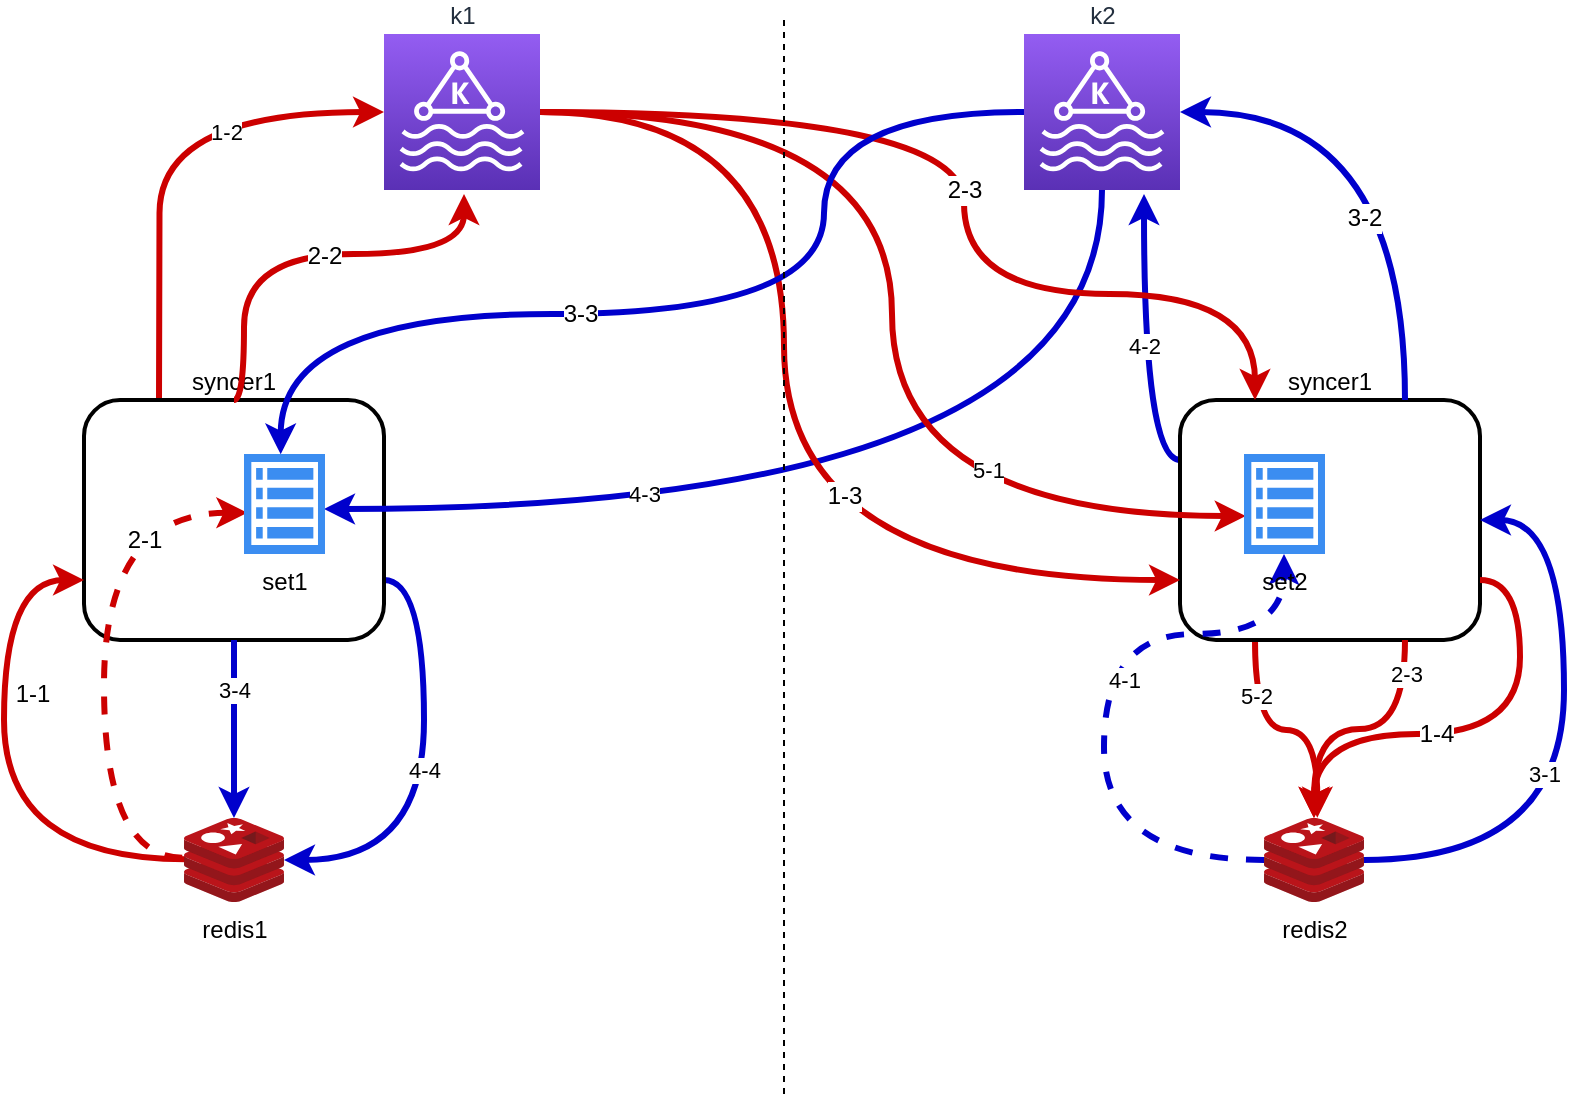 <mxfile version="12.4.2" type="device" pages="1"><diagram id="SN3KwmxZv7X4sYU94N2L" name="第 1 页"><mxGraphModel dx="1185" dy="654" grid="1" gridSize="10" guides="1" tooltips="1" connect="1" arrows="1" fold="1" page="1" pageScale="1" pageWidth="1169" pageHeight="827" math="0" shadow="0"><root><mxCell id="0"/><mxCell id="1" parent="0"/><mxCell id="4s0wS6pEWFubuAvaxaCx-35" value="4-4" style="edgeStyle=orthogonalEdgeStyle;curved=1;rounded=0;orthogonalLoop=1;jettySize=auto;html=1;exitX=1;exitY=0.75;exitDx=0;exitDy=0;strokeWidth=3;fillColor=#d80073;strokeColor=#0000CC;" edge="1" parent="1" source="4s0wS6pEWFubuAvaxaCx-5" target="4s0wS6pEWFubuAvaxaCx-1"><mxGeometry relative="1" as="geometry"><Array as="points"><mxPoint x="420" y="443"/><mxPoint x="420" y="583"/></Array></mxGeometry></mxCell><mxCell id="4s0wS6pEWFubuAvaxaCx-39" value="1-2" style="edgeStyle=orthogonalEdgeStyle;curved=1;rounded=0;orthogonalLoop=1;jettySize=auto;html=1;exitX=0.25;exitY=0;exitDx=0;exitDy=0;strokeWidth=3;fillColor=#d80073;strokeColor=#CC0000;" edge="1" parent="1" source="4s0wS6pEWFubuAvaxaCx-5" target="4s0wS6pEWFubuAvaxaCx-3"><mxGeometry x="0.385" y="-10" relative="1" as="geometry"><mxPoint x="350" y="220" as="targetPoint"/><Array as="points"><mxPoint x="288" y="310"/><mxPoint x="288" y="210"/></Array><mxPoint as="offset"/></mxGeometry></mxCell><mxCell id="4s0wS6pEWFubuAvaxaCx-5" value="syncer1" style="rounded=1;whiteSpace=wrap;html=1;labelPosition=center;verticalLabelPosition=top;align=center;verticalAlign=bottom;strokeWidth=2;" vertex="1" parent="1"><mxGeometry x="250" y="353" width="150" height="120" as="geometry"/></mxCell><mxCell id="4s0wS6pEWFubuAvaxaCx-33" value="4-2" style="edgeStyle=orthogonalEdgeStyle;curved=1;rounded=0;orthogonalLoop=1;jettySize=auto;html=1;exitX=0;exitY=0.25;exitDx=0;exitDy=0;strokeWidth=3;fillColor=#d80073;strokeColor=#0000CC;" edge="1" parent="1" source="4s0wS6pEWFubuAvaxaCx-9"><mxGeometry relative="1" as="geometry"><mxPoint x="780" y="250" as="targetPoint"/><Array as="points"><mxPoint x="780" y="383"/></Array></mxGeometry></mxCell><mxCell id="4s0wS6pEWFubuAvaxaCx-37" value="5-2" style="edgeStyle=orthogonalEdgeStyle;curved=1;rounded=0;orthogonalLoop=1;jettySize=auto;html=1;exitX=0.25;exitY=1;exitDx=0;exitDy=0;entryX=0.533;entryY=-0.004;entryDx=0;entryDy=0;entryPerimeter=0;strokeWidth=3;fillColor=#d80073;strokeColor=#CC0000;" edge="1" parent="1" source="4s0wS6pEWFubuAvaxaCx-9" target="4s0wS6pEWFubuAvaxaCx-2"><mxGeometry x="-0.544" relative="1" as="geometry"><Array as="points"><mxPoint x="836" y="518"/><mxPoint x="867" y="518"/></Array><mxPoint as="offset"/></mxGeometry></mxCell><mxCell id="4s0wS6pEWFubuAvaxaCx-9" value="syncer1" style="rounded=1;whiteSpace=wrap;html=1;labelPosition=center;verticalLabelPosition=top;align=center;verticalAlign=bottom;strokeWidth=2;" vertex="1" parent="1"><mxGeometry x="798" y="353" width="150" height="120" as="geometry"/></mxCell><mxCell id="4s0wS6pEWFubuAvaxaCx-34" value="4-3" style="edgeStyle=orthogonalEdgeStyle;curved=1;rounded=0;orthogonalLoop=1;jettySize=auto;html=1;entryX=0.988;entryY=0.55;entryDx=0;entryDy=0;strokeWidth=3;fillColor=#d80073;strokeColor=#0000CC;entryPerimeter=0;" edge="1" parent="1" source="4s0wS6pEWFubuAvaxaCx-4" target="4s0wS6pEWFubuAvaxaCx-75"><mxGeometry x="0.417" y="-8" relative="1" as="geometry"><Array as="points"><mxPoint x="759" y="408"/></Array><mxPoint as="offset"/></mxGeometry></mxCell><mxCell id="4s0wS6pEWFubuAvaxaCx-4" value="k2&lt;br&gt;" style="outlineConnect=0;fontColor=#232F3E;gradientColor=#945DF2;gradientDirection=north;fillColor=#5A30B5;strokeColor=#ffffff;dashed=0;verticalLabelPosition=top;verticalAlign=bottom;align=center;html=1;fontSize=12;fontStyle=0;aspect=fixed;shape=mxgraph.aws4.resourceIcon;resIcon=mxgraph.aws4.managed_streaming_for_kafka;labelPosition=center;" vertex="1" parent="1"><mxGeometry x="720" y="170" width="78" height="78" as="geometry"/></mxCell><mxCell id="4s0wS6pEWFubuAvaxaCx-30" value="3-4" style="edgeStyle=orthogonalEdgeStyle;curved=1;rounded=0;orthogonalLoop=1;jettySize=auto;html=1;exitX=0.5;exitY=1;exitDx=0;exitDy=0;strokeWidth=3;fillColor=#d80073;strokeColor=#0000CC;" edge="1" parent="1" source="4s0wS6pEWFubuAvaxaCx-5" target="4s0wS6pEWFubuAvaxaCx-1"><mxGeometry x="-0.45" relative="1" as="geometry"><Array as="points"><mxPoint x="325" y="500"/><mxPoint x="325" y="500"/></Array><mxPoint as="offset"/></mxGeometry></mxCell><mxCell id="4s0wS6pEWFubuAvaxaCx-11" style="edgeStyle=orthogonalEdgeStyle;rounded=0;orthogonalLoop=1;jettySize=auto;html=1;entryX=0;entryY=0.75;entryDx=0;entryDy=0;curved=1;exitX=0.017;exitY=0.492;exitDx=0;exitDy=0;exitPerimeter=0;strokeWidth=3;fillColor=#d80073;strokeColor=#CC0000;" edge="1" parent="1" source="4s0wS6pEWFubuAvaxaCx-1" target="4s0wS6pEWFubuAvaxaCx-5"><mxGeometry relative="1" as="geometry"><mxPoint x="335" y="562" as="sourcePoint"/><Array as="points"><mxPoint x="210" y="583"/><mxPoint x="210" y="443"/></Array></mxGeometry></mxCell><mxCell id="4s0wS6pEWFubuAvaxaCx-15" value="1-1" style="text;html=1;align=center;verticalAlign=middle;resizable=0;points=[];;labelBackgroundColor=#ffffff;" vertex="1" connectable="0" parent="4s0wS6pEWFubuAvaxaCx-11"><mxGeometry x="-0.697" y="22" relative="1" as="geometry"><mxPoint x="-35.83" y="-104.67" as="offset"/></mxGeometry></mxCell><mxCell id="4s0wS6pEWFubuAvaxaCx-18" style="edgeStyle=orthogonalEdgeStyle;curved=1;rounded=0;orthogonalLoop=1;jettySize=auto;html=1;entryX=0.041;entryY=0.587;entryDx=0;entryDy=0;dashed=1;exitX=-0.017;exitY=0.472;exitDx=0;exitDy=0;exitPerimeter=0;strokeWidth=3;fillColor=#d80073;strokeColor=#CC0000;entryPerimeter=0;" edge="1" parent="1" source="4s0wS6pEWFubuAvaxaCx-1" target="4s0wS6pEWFubuAvaxaCx-75"><mxGeometry relative="1" as="geometry"><mxPoint x="310" y="392.667" as="targetPoint"/><Array as="points"><mxPoint x="260" y="582"/><mxPoint x="260" y="409"/></Array></mxGeometry></mxCell><mxCell id="4s0wS6pEWFubuAvaxaCx-19" value="2-1" style="text;html=1;align=center;verticalAlign=middle;resizable=0;points=[];;labelBackgroundColor=#ffffff;" vertex="1" connectable="0" parent="4s0wS6pEWFubuAvaxaCx-18"><mxGeometry x="0.232" y="-3" relative="1" as="geometry"><mxPoint x="17" y="-23.83" as="offset"/></mxGeometry></mxCell><mxCell id="4s0wS6pEWFubuAvaxaCx-1" value="redis1" style="aspect=fixed;html=1;points=[];align=center;image;fontSize=12;image=img/lib/mscae/Cache_Redis_Product.svg;" vertex="1" parent="1"><mxGeometry x="300" y="562" width="50" height="42" as="geometry"/></mxCell><mxCell id="4s0wS6pEWFubuAvaxaCx-32" value="4-1" style="edgeStyle=orthogonalEdgeStyle;curved=1;rounded=0;orthogonalLoop=1;jettySize=auto;html=1;dashed=1;strokeWidth=3;fillColor=#d80073;strokeColor=#0000CC;" edge="1" parent="1" source="4s0wS6pEWFubuAvaxaCx-2" target="4s0wS6pEWFubuAvaxaCx-83"><mxGeometry x="0.057" y="-10" relative="1" as="geometry"><mxPoint x="840" y="432" as="targetPoint"/><mxPoint x="920" y="610" as="sourcePoint"/><Array as="points"><mxPoint x="760" y="583"/><mxPoint x="760" y="470"/><mxPoint x="850" y="470"/></Array><mxPoint as="offset"/></mxGeometry></mxCell><mxCell id="4s0wS6pEWFubuAvaxaCx-85" value="3-1" style="edgeStyle=orthogonalEdgeStyle;curved=1;rounded=0;orthogonalLoop=1;jettySize=auto;html=1;entryX=1;entryY=0.5;entryDx=0;entryDy=0;strokeWidth=3;strokeColor=#0000CC;" edge="1" parent="1" source="4s0wS6pEWFubuAvaxaCx-2" target="4s0wS6pEWFubuAvaxaCx-9"><mxGeometry x="-0.422" y="43" relative="1" as="geometry"><Array as="points"><mxPoint x="990" y="583"/><mxPoint x="990" y="413"/></Array><mxPoint as="offset"/></mxGeometry></mxCell><mxCell id="4s0wS6pEWFubuAvaxaCx-2" value="redis2" style="aspect=fixed;html=1;points=[];align=center;image;fontSize=12;image=img/lib/mscae/Cache_Redis_Product.svg;" vertex="1" parent="1"><mxGeometry x="840" y="562" width="50" height="42" as="geometry"/></mxCell><mxCell id="4s0wS6pEWFubuAvaxaCx-13" style="edgeStyle=orthogonalEdgeStyle;curved=1;rounded=0;orthogonalLoop=1;jettySize=auto;html=1;strokeWidth=3;fillColor=#d80073;strokeColor=#CC0000;entryX=0;entryY=0.75;entryDx=0;entryDy=0;" edge="1" parent="1" source="4s0wS6pEWFubuAvaxaCx-3" target="4s0wS6pEWFubuAvaxaCx-9"><mxGeometry relative="1" as="geometry"><mxPoint x="770" y="440" as="targetPoint"/><Array as="points"><mxPoint x="600" y="209"/><mxPoint x="600" y="443"/></Array></mxGeometry></mxCell><mxCell id="4s0wS6pEWFubuAvaxaCx-16" value="1-3" style="text;html=1;align=center;verticalAlign=middle;resizable=0;points=[];;labelBackgroundColor=#ffffff;" vertex="1" connectable="0" parent="4s0wS6pEWFubuAvaxaCx-13"><mxGeometry x="0.061" relative="1" as="geometry"><mxPoint x="30" y="19.33" as="offset"/></mxGeometry></mxCell><mxCell id="4s0wS6pEWFubuAvaxaCx-22" style="edgeStyle=orthogonalEdgeStyle;curved=1;rounded=0;orthogonalLoop=1;jettySize=auto;html=1;entryX=0.25;entryY=0;entryDx=0;entryDy=0;strokeWidth=3;fillColor=#d80073;strokeColor=#CC0000;" edge="1" parent="1" source="4s0wS6pEWFubuAvaxaCx-3" target="4s0wS6pEWFubuAvaxaCx-9"><mxGeometry relative="1" as="geometry"><Array as="points"><mxPoint x="690" y="209"/><mxPoint x="690" y="300"/><mxPoint x="836" y="300"/></Array></mxGeometry></mxCell><mxCell id="4s0wS6pEWFubuAvaxaCx-23" value="2-3" style="text;html=1;align=center;verticalAlign=middle;resizable=0;points=[];;labelBackgroundColor=#ffffff;" vertex="1" connectable="0" parent="4s0wS6pEWFubuAvaxaCx-22"><mxGeometry x="-0.383" y="-6" relative="1" as="geometry"><mxPoint x="57" y="32.67" as="offset"/></mxGeometry></mxCell><mxCell id="4s0wS6pEWFubuAvaxaCx-36" value="5-1" style="edgeStyle=orthogonalEdgeStyle;curved=1;rounded=0;orthogonalLoop=1;jettySize=auto;html=1;entryX=0.021;entryY=0.62;entryDx=0;entryDy=0;strokeWidth=3;fillColor=#d80073;strokeColor=#CC0000;entryPerimeter=0;" edge="1" parent="1" source="4s0wS6pEWFubuAvaxaCx-3" target="4s0wS6pEWFubuAvaxaCx-83"><mxGeometry x="0.534" y="23" relative="1" as="geometry"><mxPoint x="810" y="392.667" as="targetPoint"/><mxPoint as="offset"/></mxGeometry></mxCell><mxCell id="4s0wS6pEWFubuAvaxaCx-3" value="k1" style="outlineConnect=0;fontColor=#232F3E;gradientColor=#945DF2;gradientDirection=north;fillColor=#5A30B5;strokeColor=#ffffff;dashed=0;verticalLabelPosition=top;verticalAlign=bottom;align=center;html=1;fontSize=12;fontStyle=0;aspect=fixed;shape=mxgraph.aws4.resourceIcon;resIcon=mxgraph.aws4.managed_streaming_for_kafka;labelPosition=center;" vertex="1" parent="1"><mxGeometry x="400" y="170" width="78" height="78" as="geometry"/></mxCell><mxCell id="4s0wS6pEWFubuAvaxaCx-28" style="edgeStyle=orthogonalEdgeStyle;curved=1;rounded=0;orthogonalLoop=1;jettySize=auto;html=1;entryX=0.453;entryY=0.003;entryDx=0;entryDy=0;strokeWidth=3;fillColor=#d80073;strokeColor=#0000CC;entryPerimeter=0;" edge="1" parent="1" source="4s0wS6pEWFubuAvaxaCx-4" target="4s0wS6pEWFubuAvaxaCx-75"><mxGeometry relative="1" as="geometry"><mxPoint x="680" y="190" as="sourcePoint"/><mxPoint x="370" y="362.667" as="targetPoint"/><Array as="points"><mxPoint x="620" y="209"/><mxPoint x="620" y="310"/><mxPoint x="348" y="310"/></Array></mxGeometry></mxCell><mxCell id="4s0wS6pEWFubuAvaxaCx-29" value="3-3" style="text;html=1;align=center;verticalAlign=middle;resizable=0;points=[];;labelBackgroundColor=#ffffff;" vertex="1" connectable="0" parent="4s0wS6pEWFubuAvaxaCx-28"><mxGeometry x="0.084" y="3" relative="1" as="geometry"><mxPoint x="-29.17" y="-3.17" as="offset"/></mxGeometry></mxCell><mxCell id="4s0wS6pEWFubuAvaxaCx-7" value="" style="endArrow=none;html=1;dashed=1;" edge="1" parent="1"><mxGeometry width="50" height="50" relative="1" as="geometry"><mxPoint x="600" y="700" as="sourcePoint"/><mxPoint x="600" y="160" as="targetPoint"/></mxGeometry></mxCell><mxCell id="4s0wS6pEWFubuAvaxaCx-20" style="edgeStyle=orthogonalEdgeStyle;curved=1;rounded=0;orthogonalLoop=1;jettySize=auto;html=1;exitX=0.5;exitY=0;exitDx=0;exitDy=0;strokeWidth=3;fillColor=#d80073;strokeColor=#CC0000;" edge="1" parent="1" source="4s0wS6pEWFubuAvaxaCx-5"><mxGeometry relative="1" as="geometry"><mxPoint x="440" y="250" as="targetPoint"/><Array as="points"><mxPoint x="330" y="353"/><mxPoint x="330" y="280"/><mxPoint x="440" y="280"/></Array></mxGeometry></mxCell><mxCell id="4s0wS6pEWFubuAvaxaCx-21" value="2-2" style="text;html=1;align=center;verticalAlign=middle;resizable=0;points=[];;labelBackgroundColor=#ffffff;" vertex="1" connectable="0" parent="4s0wS6pEWFubuAvaxaCx-20"><mxGeometry x="-0.567" y="-18" relative="1" as="geometry"><mxPoint x="22" y="-30.17" as="offset"/></mxGeometry></mxCell><mxCell id="4s0wS6pEWFubuAvaxaCx-14" style="edgeStyle=orthogonalEdgeStyle;curved=1;rounded=0;orthogonalLoop=1;jettySize=auto;html=1;exitX=1;exitY=0.75;exitDx=0;exitDy=0;strokeWidth=3;fillColor=#d80073;strokeColor=#CC0000;" edge="1" parent="1" source="4s0wS6pEWFubuAvaxaCx-9" target="4s0wS6pEWFubuAvaxaCx-2"><mxGeometry relative="1" as="geometry"><Array as="points"><mxPoint x="968" y="443"/><mxPoint x="968" y="520"/><mxPoint x="865" y="520"/></Array></mxGeometry></mxCell><mxCell id="4s0wS6pEWFubuAvaxaCx-17" value="1-4" style="text;html=1;align=center;verticalAlign=middle;resizable=0;points=[];;labelBackgroundColor=#ffffff;" vertex="1" connectable="0" parent="4s0wS6pEWFubuAvaxaCx-14"><mxGeometry x="0.147" relative="1" as="geometry"><mxPoint as="offset"/></mxGeometry></mxCell><mxCell id="4s0wS6pEWFubuAvaxaCx-24" value="2-3" style="edgeStyle=orthogonalEdgeStyle;curved=1;rounded=0;orthogonalLoop=1;jettySize=auto;html=1;exitX=0.75;exitY=1;exitDx=0;exitDy=0;strokeWidth=3;fillColor=#d80073;strokeColor=#CC0000;" edge="1" parent="1" source="4s0wS6pEWFubuAvaxaCx-9" target="4s0wS6pEWFubuAvaxaCx-2"><mxGeometry x="-0.748" relative="1" as="geometry"><mxPoint as="offset"/></mxGeometry></mxCell><mxCell id="4s0wS6pEWFubuAvaxaCx-26" style="edgeStyle=orthogonalEdgeStyle;curved=1;rounded=0;orthogonalLoop=1;jettySize=auto;html=1;exitX=0.75;exitY=0;exitDx=0;exitDy=0;strokeWidth=3;fillColor=#d80073;strokeColor=#0000CC;" edge="1" parent="1" source="4s0wS6pEWFubuAvaxaCx-9" target="4s0wS6pEWFubuAvaxaCx-4"><mxGeometry relative="1" as="geometry"><Array as="points"><mxPoint x="911" y="209"/></Array></mxGeometry></mxCell><mxCell id="4s0wS6pEWFubuAvaxaCx-27" value="3-2" style="text;html=1;align=center;verticalAlign=middle;resizable=0;points=[];;labelBackgroundColor=#ffffff;" vertex="1" connectable="0" parent="4s0wS6pEWFubuAvaxaCx-26"><mxGeometry x="-0.292" y="6" relative="1" as="geometry"><mxPoint x="-14.83" as="offset"/></mxGeometry></mxCell><mxCell id="4s0wS6pEWFubuAvaxaCx-75" value="set1" style="html=1;aspect=fixed;strokeColor=none;shadow=0;align=center;verticalAlign=top;fillColor=#3B8DF1;shape=mxgraph.gcp2.view_list;labelPosition=center;verticalLabelPosition=bottom;" vertex="1" parent="1"><mxGeometry x="330" y="380" width="40.5" height="50" as="geometry"/></mxCell><mxCell id="4s0wS6pEWFubuAvaxaCx-83" value="set2" style="html=1;aspect=fixed;strokeColor=none;shadow=0;align=center;verticalAlign=top;fillColor=#3B8DF1;shape=mxgraph.gcp2.view_list;labelPosition=center;verticalLabelPosition=bottom;" vertex="1" parent="1"><mxGeometry x="830" y="380" width="40.5" height="50" as="geometry"/></mxCell></root></mxGraphModel></diagram></mxfile>